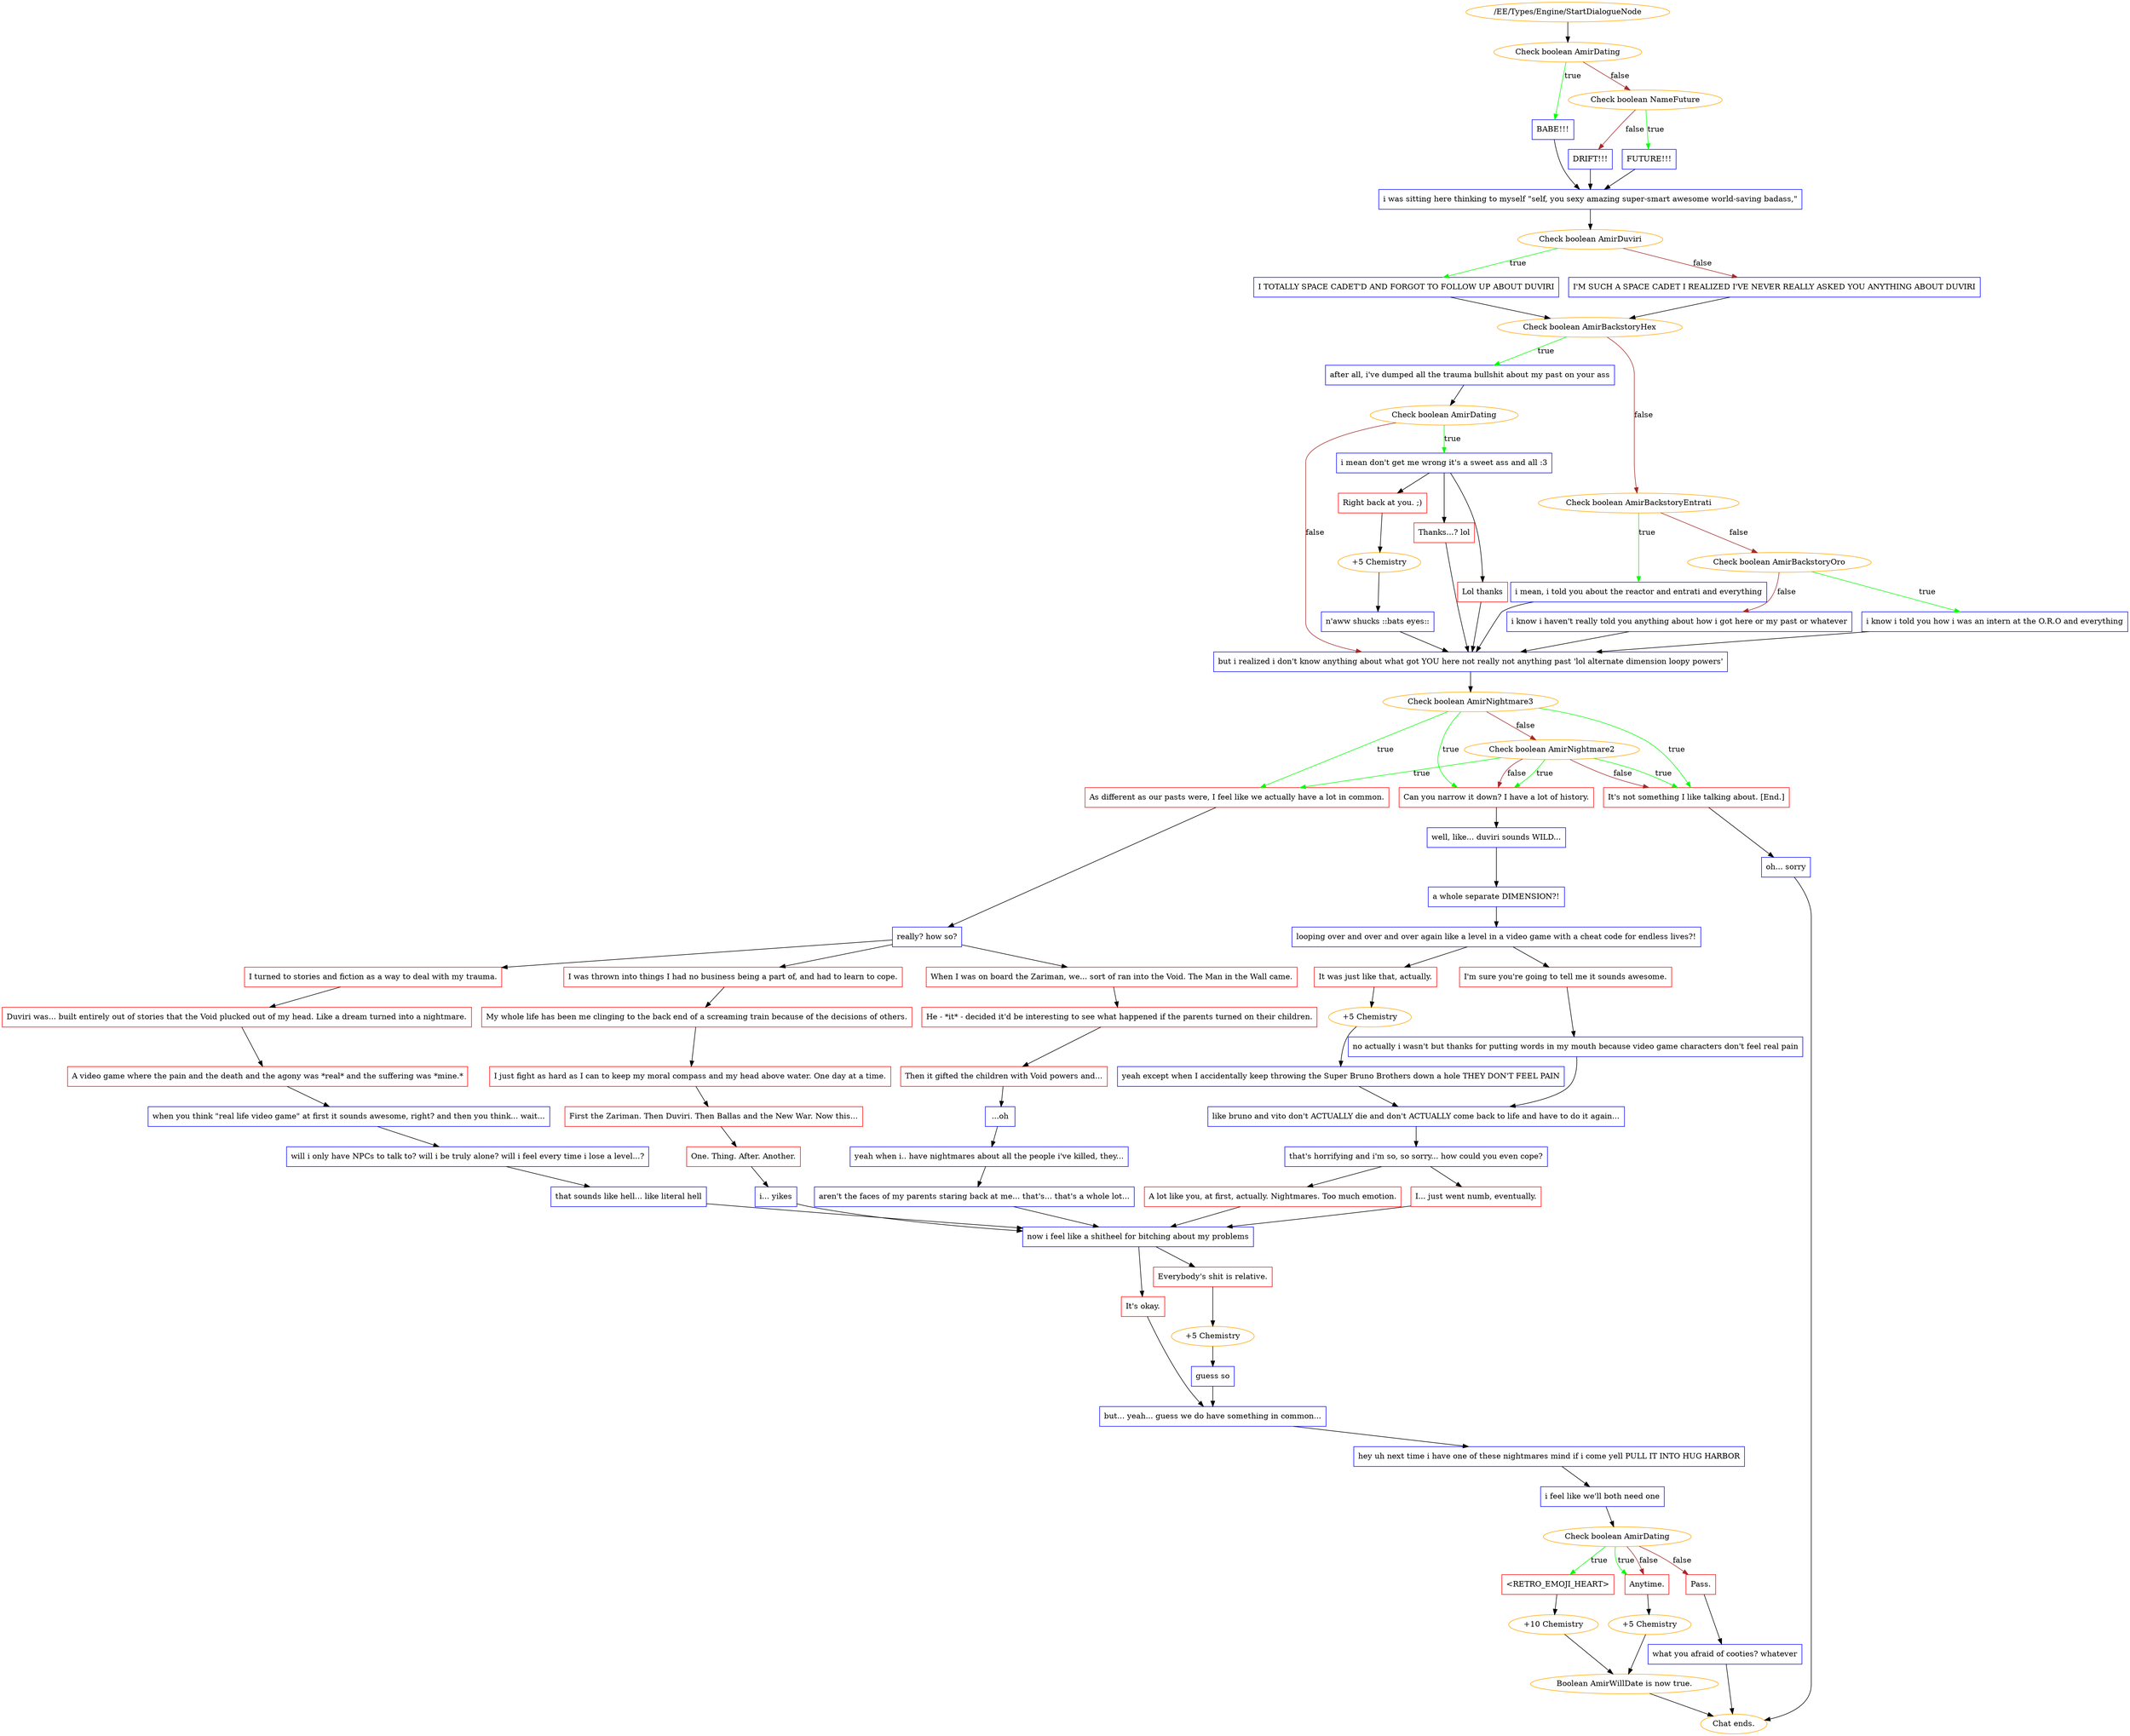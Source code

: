 digraph {
	2726 [label="/EE/Types/Engine/StartDialogueNode",color=orange];
		2726 -> 2727;
	2727 [label="Check boolean AmirDating",color=orange];
		2727 -> 2728 [label=true,color=green];
		2727 -> 2729 [label=false,color=brown];
	2728 [label="BABE!!!",shape=box,color=blue];
		2728 -> 2732;
	2729 [label="Check boolean NameFuture",color=orange];
		2729 -> 2730 [label=true,color=green];
		2729 -> 2731 [label=false,color=brown];
	2732 [label="i was sitting here thinking to myself \"self, you sexy amazing super-smart awesome world-saving badass,\"",shape=box,color=blue];
		2732 -> 2733;
	2730 [label="FUTURE!!!",shape=box,color=blue];
		2730 -> 2732;
	2731 [label="DRIFT!!!",shape=box,color=blue];
		2731 -> 2732;
	2733 [label="Check boolean AmirDuviri",color=orange];
		2733 -> 2734 [label=true,color=green];
		2733 -> 2735 [label=false,color=brown];
	2734 [label="I TOTALLY SPACE CADET'D AND FORGOT TO FOLLOW UP ABOUT DUVIRI",shape=box,color=blue];
		2734 -> 2736;
	2735 [label="I'M SUCH A SPACE CADET I REALIZED I'VE NEVER REALLY ASKED YOU ANYTHING ABOUT DUVIRI",shape=box,color=blue];
		2735 -> 2736;
	2736 [label="Check boolean AmirBackstoryHex",color=orange];
		2736 -> 2739 [label=true,color=green];
		2736 -> 2737 [label=false,color=brown];
	2739 [label="after all, i've dumped all the trauma bullshit about my past on your ass",shape=box,color=blue];
		2739 -> 2743;
	2737 [label="Check boolean AmirBackstoryEntrati",color=orange];
		2737 -> 2740 [label=true,color=green];
		2737 -> 2738 [label=false,color=brown];
	2743 [label="Check boolean AmirDating",color=orange];
		2743 -> 2744 [label=true,color=green];
		2743 -> 2750 [label=false,color=brown];
	2740 [label="i mean, i told you about the reactor and entrati and everything",shape=box,color=blue];
		2740 -> 2750;
	2738 [label="Check boolean AmirBackstoryOro",color=orange];
		2738 -> 2741 [label=true,color=green];
		2738 -> 2742 [label=false,color=brown];
	2744 [label="i mean don't get me wrong it's a sweet ass and all :3",shape=box,color=blue];
		2744 -> 2745;
		2744 -> 2746;
		2744 -> 2747;
	2750 [label="but i realized i don't know anything about what got YOU here not really not anything past 'lol alternate dimension loopy powers'",shape=box,color=blue];
		2750 -> 2752;
	2741 [label="i know i told you how i was an intern at the O.R.O and everything",shape=box,color=blue];
		2741 -> 2750;
	2742 [label="i know i haven't really told you anything about how i got here or my past or whatever",shape=box,color=blue];
		2742 -> 2750;
	2745 [label="Thanks...? lol",shape=box,color=red];
		2745 -> 2750;
	2746 [label="Lol thanks",shape=box,color=red];
		2746 -> 2750;
	2747 [label="Right back at you. ;)",shape=box,color=red];
		2747 -> 2748;
	2752 [label="Check boolean AmirNightmare3",color=orange];
		2752 -> 2753 [label=true,color=green];
		2752 -> 2754 [label=true,color=green];
		2752 -> 2755 [label=true,color=green];
		2752 -> 2751 [label=false,color=brown];
	2748 [label="+5 Chemistry",color=orange];
		2748 -> 2749;
	2753 [label="As different as our pasts were, I feel like we actually have a lot in common.",shape=box,color=red];
		2753 -> 2756;
	2754 [label="Can you narrow it down? I have a lot of history.",shape=box,color=red];
		2754 -> 2775;
	2755 [label="It's not something I like talking about. [End.]",shape=box,color=red];
		2755 -> 2776;
	2751 [label="Check boolean AmirNightmare2",color=orange];
		2751 -> 2753 [label=true,color=green];
		2751 -> 2754 [label=true,color=green];
		2751 -> 2755 [label=true,color=green];
		2751 -> 2754 [label=false,color=brown];
		2751 -> 2755 [label=false,color=brown];
	2749 [label="n'aww shucks ::bats eyes::",shape=box,color=blue];
		2749 -> 2750;
	2756 [label="really? how so?",shape=box,color=blue];
		2756 -> 2757;
		2756 -> 2758;
		2756 -> 2759;
	2775 [label="well, like... duviri sounds WILD...",shape=box,color=blue];
		2775 -> 2778;
	2776 [label="oh... sorry",shape=box,color=blue];
		2776 -> "Chat ends.";
	2757 [label="I turned to stories and fiction as a way to deal with my trauma.",shape=box,color=red];
		2757 -> 2760;
	2758 [label="I was thrown into things I had no business being a part of, and had to learn to cope.",shape=box,color=red];
		2758 -> 2761;
	2759 [label="When I was on board the Zariman, we... sort of ran into the Void. The Man in the Wall came.",shape=box,color=red];
		2759 -> 2762;
	2778 [label="a whole separate DIMENSION?!",shape=box,color=blue];
		2778 -> 2779;
	"Chat ends." [color=orange];
	2760 [label="Duviri was... built entirely out of stories that the Void plucked out of my head. Like a dream turned into a nightmare.",shape=box,color=red];
		2760 -> 2763;
	2761 [label="My whole life has been me clinging to the back end of a screaming train because of the decisions of others.",shape=box,color=red];
		2761 -> 2764;
	2762 [label="He - *it* - decided it'd be interesting to see what happened if the parents turned on their children.",shape=box,color=red];
		2762 -> 2765;
	2779 [label="looping over and over and over again like a level in a video game with a cheat code for endless lives?!",shape=box,color=blue];
		2779 -> 2780;
		2779 -> 2781;
	2763 [label="A video game where the pain and the death and the agony was *real* and the suffering was *mine.*",shape=box,color=red];
		2763 -> 2766;
	2764 [label="I just fight as hard as I can to keep my moral compass and my head above water. One day at a time.",shape=box,color=red];
		2764 -> 2767;
	2765 [label="Then it gifted the children with Void powers and...",shape=box,color=red];
		2765 -> 2768;
	2780 [label="I'm sure you're going to tell me it sounds awesome.",shape=box,color=red];
		2780 -> 2782;
	2781 [label="It was just like that, actually.",shape=box,color=red];
		2781 -> 2783;
	2766 [label="when you think \"real life video game\" at first it sounds awesome, right? and then you think... wait...",shape=box,color=blue];
		2766 -> 2769;
	2767 [label="First the Zariman. Then Duviri. Then Ballas and the New War. Now this...",shape=box,color=red];
		2767 -> 2770;
	2768 [label="...oh",shape=box,color=blue];
		2768 -> 2771;
	2782 [label="no actually i wasn't but thanks for putting words in my mouth because video game characters don't feel real pain",shape=box,color=blue];
		2782 -> 2785;
	2783 [label="+5 Chemistry",color=orange];
		2783 -> 2784;
	2769 [label="will i only have NPCs to talk to? will i be truly alone? will i feel every time i lose a level...?",shape=box,color=blue];
		2769 -> 2774;
	2770 [label="One. Thing. After. Another.",shape=box,color=red];
		2770 -> 2773;
	2771 [label="yeah when i.. have nightmares about all the people i've killed, they...",shape=box,color=blue];
		2771 -> 2772;
	2785 [label="like bruno and vito don't ACTUALLY die and don't ACTUALLY come back to life and have to do it again...",shape=box,color=blue];
		2785 -> 2786;
	2784 [label="yeah except when I accidentally keep throwing the Super Bruno Brothers down a hole THEY DON'T FEEL PAIN",shape=box,color=blue];
		2784 -> 2785;
	2774 [label="that sounds like hell... like literal hell",shape=box,color=blue];
		2774 -> 2789;
	2773 [label="i... yikes",shape=box,color=blue];
		2773 -> 2789;
	2772 [label="aren't the faces of my parents staring back at me... that's... that's a whole lot...",shape=box,color=blue];
		2772 -> 2789;
	2786 [label="that's horrifying and i'm so, so sorry... how could you even cope?",shape=box,color=blue];
		2786 -> 2787;
		2786 -> 2788;
	2789 [label="now i feel like a shitheel for bitching about my problems",shape=box,color=blue];
		2789 -> 2790;
		2789 -> 2791;
	2787 [label="A lot like you, at first, actually. Nightmares. Too much emotion.",shape=box,color=red];
		2787 -> 2789;
	2788 [label="I... just went numb, eventually.",shape=box,color=red];
		2788 -> 2789;
	2790 [label="It's okay.",shape=box,color=red];
		2790 -> 2794;
	2791 [label="Everybody's shit is relative.",shape=box,color=red];
		2791 -> 2792;
	2794 [label="but... yeah... guess we do have something in common...",shape=box,color=blue];
		2794 -> 2795;
	2792 [label="+5 Chemistry",color=orange];
		2792 -> 2793;
	2795 [label="hey uh next time i have one of these nightmares mind if i come yell PULL IT INTO HUG HARBOR",shape=box,color=blue];
		2795 -> 2796;
	2793 [label="guess so",shape=box,color=blue];
		2793 -> 2794;
	2796 [label="i feel like we'll both need one",shape=box,color=blue];
		2796 -> 2797;
	2797 [label="Check boolean AmirDating",color=orange];
		2797 -> 2798 [label=true,color=green];
		2797 -> 2799 [label=true,color=green];
		2797 -> 2799 [label=false,color=brown];
		2797 -> 2800 [label=false,color=brown];
	2798 [label="<RETRO_EMOJI_HEART>",shape=box,color=red];
		2798 -> 2801;
	2799 [label="Anytime.",shape=box,color=red];
		2799 -> 2802;
	2800 [label="Pass.",shape=box,color=red];
		2800 -> 2803;
	2801 [label="+10 Chemistry",color=orange];
		2801 -> 2805;
	2802 [label="+5 Chemistry",color=orange];
		2802 -> 2805;
	2803 [label="what you afraid of cooties? whatever",shape=box,color=blue];
		2803 -> "Chat ends.";
	2805 [label="Boolean AmirWillDate is now true.",color=orange];
		2805 -> "Chat ends.";
	"Chat ends." [color=orange];
	"Chat ends." [color=orange];
}